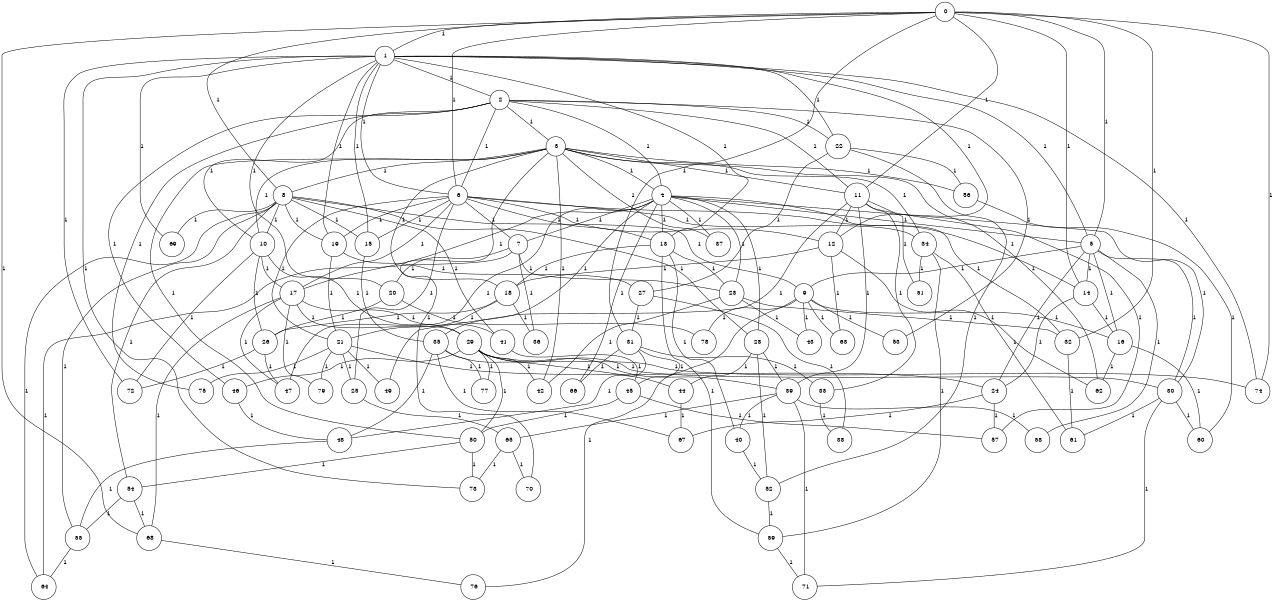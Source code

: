 graph G {
size="8.5,11;"
ratio = "expand;"
fixedsize="true;"
overlap="scale;"
node[shape=circle,width=.12,hight=.12,fontsize=12]
edge[fontsize=12]

0[label=" 0" color=black, pos="2.0915186,2.3983859!"];
1[label=" 1" color=black, pos="0.35792289,0.33552934!"];
2[label=" 2" color=black, pos="1.7435638,1.1069427!"];
3[label=" 3" color=black, pos="1.4207288,1.0394922!"];
4[label=" 4" color=black, pos="0.061800219,2.8831386!"];
5[label=" 5" color=black, pos="0.2031628,2.4685111!"];
6[label=" 6" color=black, pos="1.1761221,0.27745376!"];
7[label=" 7" color=black, pos="2.46384,2.9253936!"];
8[label=" 8" color=black, pos="1.5784242,2.1750239!"];
9[label=" 9" color=black, pos="2.3285528,2.9357507!"];
10[label=" 10" color=black, pos="1.0555028,0.6287826!"];
11[label=" 11" color=black, pos="1.2555333,2.0976277!"];
12[label=" 12" color=black, pos="0.80277135,1.4907943!"];
13[label=" 13" color=black, pos="0.64664537,2.9084271!"];
14[label=" 14" color=black, pos="2.8427074,2.8105444!"];
15[label=" 15" color=black, pos="1.4733972,1.861906!"];
16[label=" 16" color=black, pos="2.0597174,2.9881684!"];
17[label=" 17" color=black, pos="2.5474832,0.46038684!"];
18[label=" 18" color=black, pos="2.9666127,1.0792177!"];
19[label=" 19" color=black, pos="0.75744423,0.53947952!"];
20[label=" 20" color=black, pos="2.1576116,2.5661497!"];
21[label=" 21" color=black, pos="2.9895792,2.6270244!"];
22[label=" 22" color=black, pos="1.6604578,0.13883396!"];
23[label=" 23" color=black, pos="2.1735067,0.18567635!"];
24[label=" 24" color=black, pos="1.0376699,2.6214943!"];
25[label=" 25" color=black, pos="2.097764,0.18813913!"];
26[label=" 26" color=black, pos="2.1710506,2.2865227!"];
27[label=" 27" color=black, pos="1.4442022,1.4887104!"];
28[label=" 28" color=black, pos="2.856276,1.4060708!"];
29[label=" 29" color=black, pos="2.529437,0.67814175!"];
30[label=" 30" color=black, pos="1.470664,0.32374973!"];
31[label=" 31" color=black, pos="0.81771565,1.8773949!"];
32[label=" 32" color=black, pos="2.6832709,2.4405386!"];
33[label=" 33" color=black, pos="2.5807704,0.84541154!"];
34[label=" 34" color=black, pos="1.8960345,0.68031589!"];
35[label=" 35" color=black, pos="2.9579364,1.9420504!"];
36[label=" 36" color=black, pos="1.2238864,0.66006758!"];
37[label=" 37" color=black, pos="2.3812165,1.9432182!"];
38[label=" 38" color=black, pos="0.15518505,1.4960513!"];
39[label=" 39" color=black, pos="2.776394,2.8282862!"];
40[label=" 40" color=black, pos="0.87233551,0.24069974!"];
41[label=" 41" color=black, pos="0.89750248,2.204927!"];
42[label=" 42" color=black, pos="0.21804549,2.1337737!"];
43[label=" 43" color=black, pos="0.054269215,2.9901943!"];
44[label=" 44" color=black, pos="1.4239453,2.0314791!"];
45[label=" 45" color=black, pos="2.9884712,0.65704231!"];
46[label=" 46" color=black, pos="0.24166523,1.1165569!"];
47[label=" 47" color=black, pos="0.52653984,1.4777241!"];
48[label=" 48" color=black, pos="2.2136679,1.8519813!"];
49[label=" 49" color=black, pos="1.8045351,2.9047074!"];
50[label=" 50" color=black, pos="2.9421512,2.1985625!"];
51[label=" 51" color=black, pos="2.1143051,1.2745761!"];
52[label=" 52" color=black, pos="0.83901864,1.3434123!"];
53[label=" 53" color=black, pos="1.2807525,0.97114606!"];
54[label=" 54" color=black, pos="2.1535482,0.54047696!"];
55[label=" 55" color=black, pos="2.0325461,1.0789634!"];
56[label=" 56" color=black, pos="1.7366249,2.3573844!"];
57[label=" 57" color=black, pos="1.987853,2.5637407!"];
58[label=" 58" color=black, pos="2.3005728,0.92642461!"];
59[label=" 59" color=black, pos="2.95106,2.9531284!"];
60[label=" 60" color=black, pos="1.5070559,0.61756848!"];
61[label=" 61" color=black, pos="1.2969953,1.3102261!"];
62[label=" 62" color=black, pos="0.67641751,0.13063152!"];
63[label=" 63" color=black, pos="2.8689041,0.95517764!"];
64[label=" 64" color=black, pos="2.1405395,1.1466891!"];
65[label=" 65" color=black, pos="2.5746538,1.0583967!"];
66[label=" 66" color=black, pos="0.47273308,2.2901046!"];
67[label=" 67" color=black, pos="2.185822,1.2138717!"];
68[label=" 68" color=black, pos="1.5397738,0.48068626!"];
69[label=" 69" color=black, pos="1.4201548,2.2873125!"];
70[label=" 70" color=black, pos="1.6416154,1.8055359!"];
71[label=" 71" color=black, pos="2.6275389,1.1160486!"];
72[label=" 72" color=black, pos="2.0732756,0.89647101!"];
73[label=" 73" color=black, pos="1.9731676,2.523156!"];
74[label=" 74" color=black, pos="2.939689,2.8696937!"];
75[label=" 75" color=black, pos="1.0564936,0.81838892!"];
76[label=" 76" color=black, pos="0.9150057,2.4330364!"];
77[label=" 77" color=black, pos="0.089987529,0.43173272!"];
78[label=" 78" color=black, pos="2.1382931,0.24212243!"];
79[label=" 79" color=black, pos="1.9979821,2.5339105!"];
0--1[label="1"]
0--5[label="1"]
0--6[label="1"]
0--8[label="1"]
0--11[label="1"]
0--14[label="1"]
0--31[label="1"]
0--32[label="1"]
0--68[label="1"]
0--74[label="1"]
1--2[label="1"]
1--5[label="1"]
1--6[label="1"]
1--12[label="1"]
1--13[label="1"]
1--15[label="1"]
1--19[label="1"]
1--20[label="1"]
1--22[label="1"]
1--69[label="1"]
1--72[label="1"]
1--73[label="1"]
1--74[label="1"]
2--3[label="1"]
2--4[label="1"]
2--6[label="1"]
2--10[label="1"]
2--11[label="1"]
2--22[label="1"]
2--46[label="1"]
2--53[label="1"]
2--75[label="1"]
3--4[label="1"]
3--8[label="1"]
3--10[label="1"]
3--11[label="1"]
3--18[label="1"]
3--34[label="1"]
3--37[label="1"]
3--42[label="1"]
3--50[label="1"]
3--56[label="1"]
3--62[label="1"]
3--70[label="1"]
4--5[label="1"]
4--7[label="1"]
4--13[label="1"]
4--17[label="1"]
4--23[label="1"]
4--28[label="1"]
4--30[label="1"]
4--32[label="1"]
4--35[label="1"]
4--37[label="1"]
4--47[label="1"]
4--66[label="1"]
5--9[label="1"]
5--14[label="1"]
5--16[label="1"]
5--24[label="1"]
5--30[label="1"]
5--58[label="1"]
6--7[label="1"]
6--12[label="1"]
6--13[label="1"]
6--14[label="1"]
6--15[label="1"]
6--17[label="1"]
6--19[label="1"]
6--21[label="1"]
6--25[label="1"]
6--34[label="1"]
7--20[label="1"]
7--23[label="1"]
7--36[label="1"]
7--64[label="1"]
8--9[label="1"]
8--10[label="1"]
8--15[label="1"]
8--19[label="1"]
8--28[label="1"]
8--41[label="1"]
8--54[label="1"]
8--55[label="1"]
8--64[label="1"]
8--69[label="1"]
9--16[label="1"]
9--43[label="1"]
9--53[label="1"]
9--63[label="1"]
9--76[label="1"]
9--78[label="1"]
10--17[label="1"]
10--26[label="1"]
10--29[label="1"]
10--72[label="1"]
11--12[label="1"]
11--33[label="1"]
11--39[label="1"]
11--49[label="1"]
11--51[label="1"]
11--57[label="1"]
12--18[label="1"]
12--62[label="1"]
12--63[label="1"]
13--18[label="1"]
13--23[label="1"]
13--40[label="1"]
13--59[label="1"]
14--16[label="1"]
14--24[label="1"]
15--35[label="1"]
16--60[label="1"]
16--62[label="1"]
17--29[label="1"]
17--41[label="1"]
17--47[label="1"]
17--68[label="1"]
17--79[label="1"]
18--21[label="1"]
18--26[label="1"]
18--36[label="1"]
19--21[label="1"]
19--27[label="1"]
20--26[label="1"]
20--78[label="1"]
21--24[label="1"]
21--25[label="1"]
21--49[label="1"]
21--75[label="1"]
21--79[label="1"]
22--27[label="1"]
22--52[label="1"]
22--56[label="1"]
23--32[label="1"]
23--42[label="1"]
23--43[label="1"]
24--57[label="1"]
24--67[label="1"]
25--65[label="1"]
26--47[label="1"]
26--72[label="1"]
27--31[label="1"]
27--38[label="1"]
28--39[label="1"]
28--44[label="1"]
28--52[label="1"]
29--30[label="1"]
29--39[label="1"]
29--42[label="1"]
29--46[label="1"]
29--50[label="1"]
29--74[label="1"]
29--77[label="1"]
30--60[label="1"]
30--61[label="1"]
30--71[label="1"]
31--33[label="1"]
31--45[label="1"]
31--48[label="1"]
31--66[label="1"]
32--61[label="1"]
33--38[label="1"]
34--51[label="1"]
34--59[label="1"]
34--61[label="1"]
35--44[label="1"]
35--48[label="1"]
35--67[label="1"]
35--77[label="1"]
39--40[label="1"]
39--58[label="1"]
39--65[label="1"]
39--71[label="1"]
40--52[label="1"]
41--45[label="1"]
44--67[label="1"]
45--50[label="1"]
45--57[label="1"]
46--48[label="1"]
48--55[label="1"]
50--54[label="1"]
50--73[label="1"]
52--59[label="1"]
54--55[label="1"]
54--68[label="1"]
55--64[label="1"]
56--60[label="1"]
59--71[label="1"]
65--70[label="1"]
65--73[label="1"]
68--76[label="1"]

}

